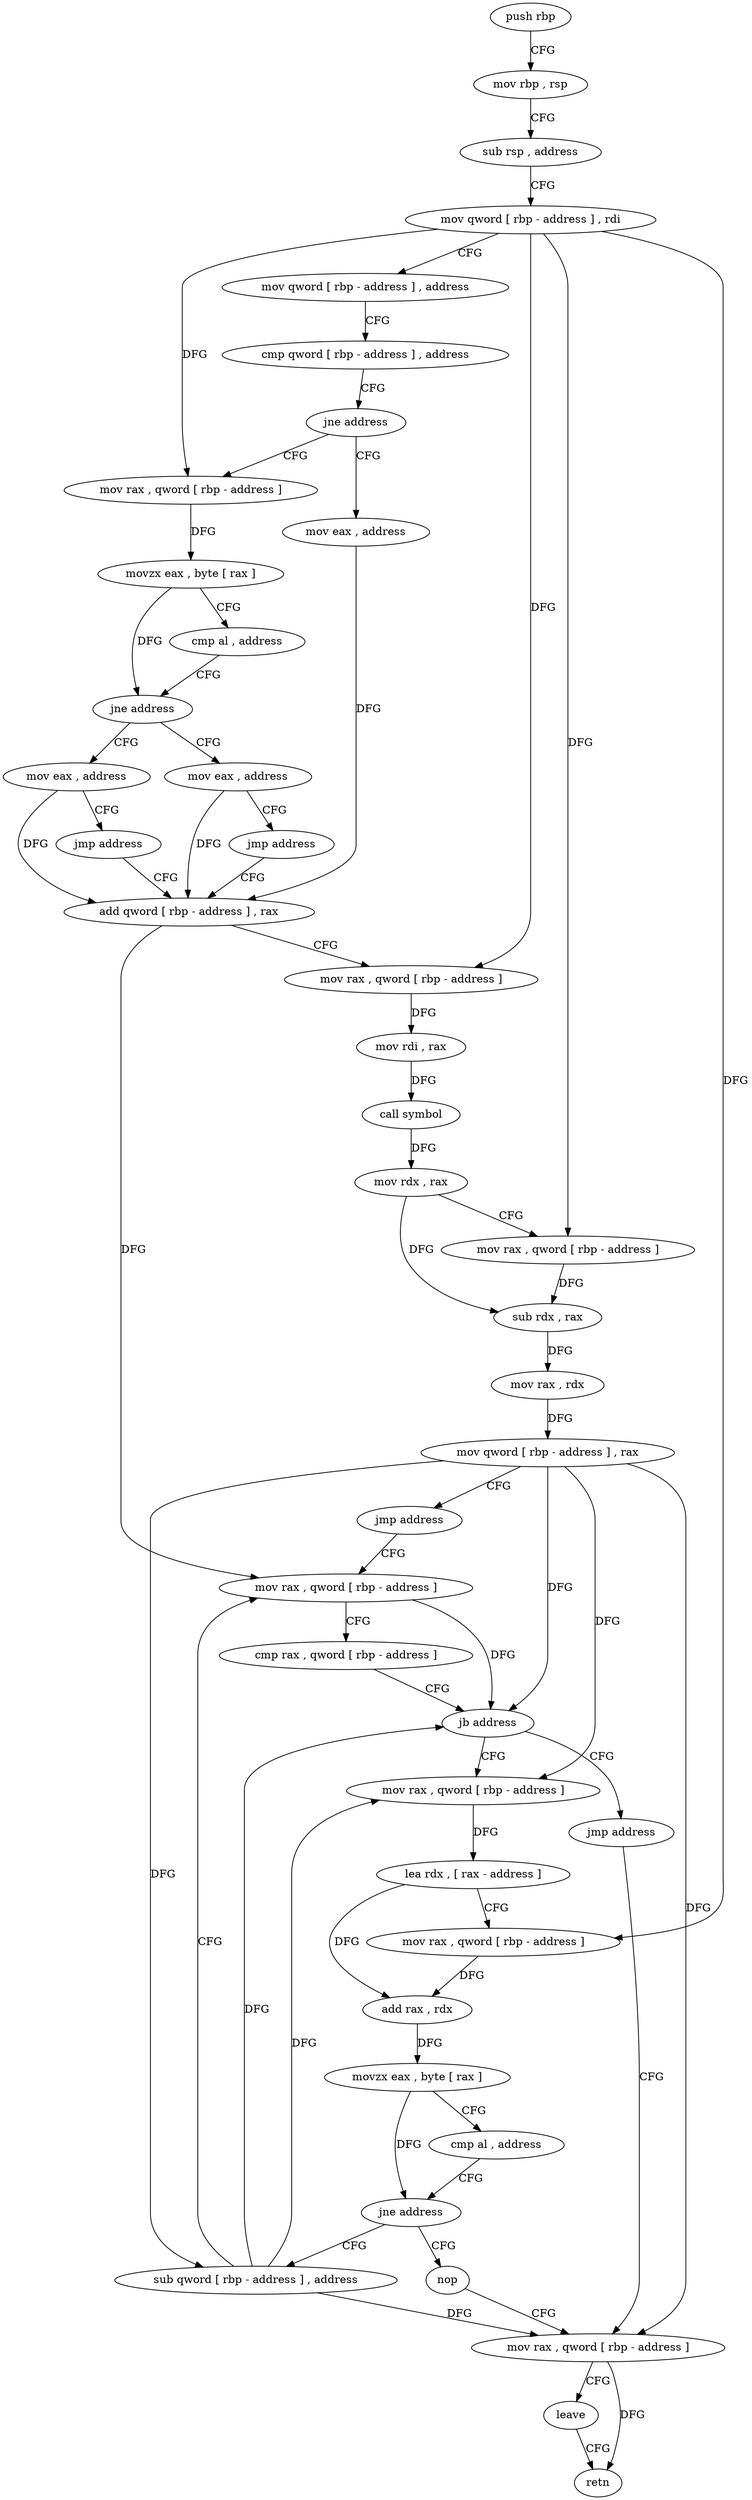 digraph "func" {
"4289624" [label = "push rbp" ]
"4289625" [label = "mov rbp , rsp" ]
"4289628" [label = "sub rsp , address" ]
"4289632" [label = "mov qword [ rbp - address ] , rdi" ]
"4289636" [label = "mov qword [ rbp - address ] , address" ]
"4289644" [label = "cmp qword [ rbp - address ] , address" ]
"4289649" [label = "jne address" ]
"4289676" [label = "mov eax , address" ]
"4289651" [label = "mov rax , qword [ rbp - address ]" ]
"4289681" [label = "add qword [ rbp - address ] , rax" ]
"4289655" [label = "movzx eax , byte [ rax ]" ]
"4289658" [label = "cmp al , address" ]
"4289660" [label = "jne address" ]
"4289669" [label = "mov eax , address" ]
"4289662" [label = "mov eax , address" ]
"4289743" [label = "mov rax , qword [ rbp - address ]" ]
"4289747" [label = "cmp rax , qword [ rbp - address ]" ]
"4289751" [label = "jb address" ]
"4289716" [label = "mov rax , qword [ rbp - address ]" ]
"4289753" [label = "jmp address" ]
"4289674" [label = "jmp address" ]
"4289667" [label = "jmp address" ]
"4289720" [label = "lea rdx , [ rax - address ]" ]
"4289724" [label = "mov rax , qword [ rbp - address ]" ]
"4289728" [label = "add rax , rdx" ]
"4289731" [label = "movzx eax , byte [ rax ]" ]
"4289734" [label = "cmp al , address" ]
"4289736" [label = "jne address" ]
"4289755" [label = "nop" ]
"4289738" [label = "sub qword [ rbp - address ] , address" ]
"4289756" [label = "mov rax , qword [ rbp - address ]" ]
"4289685" [label = "mov rax , qword [ rbp - address ]" ]
"4289689" [label = "mov rdi , rax" ]
"4289692" [label = "call symbol" ]
"4289697" [label = "mov rdx , rax" ]
"4289700" [label = "mov rax , qword [ rbp - address ]" ]
"4289704" [label = "sub rdx , rax" ]
"4289707" [label = "mov rax , rdx" ]
"4289710" [label = "mov qword [ rbp - address ] , rax" ]
"4289714" [label = "jmp address" ]
"4289760" [label = "leave" ]
"4289761" [label = "retn" ]
"4289624" -> "4289625" [ label = "CFG" ]
"4289625" -> "4289628" [ label = "CFG" ]
"4289628" -> "4289632" [ label = "CFG" ]
"4289632" -> "4289636" [ label = "CFG" ]
"4289632" -> "4289651" [ label = "DFG" ]
"4289632" -> "4289685" [ label = "DFG" ]
"4289632" -> "4289700" [ label = "DFG" ]
"4289632" -> "4289724" [ label = "DFG" ]
"4289636" -> "4289644" [ label = "CFG" ]
"4289644" -> "4289649" [ label = "CFG" ]
"4289649" -> "4289676" [ label = "CFG" ]
"4289649" -> "4289651" [ label = "CFG" ]
"4289676" -> "4289681" [ label = "DFG" ]
"4289651" -> "4289655" [ label = "DFG" ]
"4289681" -> "4289685" [ label = "CFG" ]
"4289681" -> "4289743" [ label = "DFG" ]
"4289655" -> "4289658" [ label = "CFG" ]
"4289655" -> "4289660" [ label = "DFG" ]
"4289658" -> "4289660" [ label = "CFG" ]
"4289660" -> "4289669" [ label = "CFG" ]
"4289660" -> "4289662" [ label = "CFG" ]
"4289669" -> "4289674" [ label = "CFG" ]
"4289669" -> "4289681" [ label = "DFG" ]
"4289662" -> "4289667" [ label = "CFG" ]
"4289662" -> "4289681" [ label = "DFG" ]
"4289743" -> "4289747" [ label = "CFG" ]
"4289743" -> "4289751" [ label = "DFG" ]
"4289747" -> "4289751" [ label = "CFG" ]
"4289751" -> "4289716" [ label = "CFG" ]
"4289751" -> "4289753" [ label = "CFG" ]
"4289716" -> "4289720" [ label = "DFG" ]
"4289753" -> "4289756" [ label = "CFG" ]
"4289674" -> "4289681" [ label = "CFG" ]
"4289667" -> "4289681" [ label = "CFG" ]
"4289720" -> "4289724" [ label = "CFG" ]
"4289720" -> "4289728" [ label = "DFG" ]
"4289724" -> "4289728" [ label = "DFG" ]
"4289728" -> "4289731" [ label = "DFG" ]
"4289731" -> "4289734" [ label = "CFG" ]
"4289731" -> "4289736" [ label = "DFG" ]
"4289734" -> "4289736" [ label = "CFG" ]
"4289736" -> "4289755" [ label = "CFG" ]
"4289736" -> "4289738" [ label = "CFG" ]
"4289755" -> "4289756" [ label = "CFG" ]
"4289738" -> "4289743" [ label = "CFG" ]
"4289738" -> "4289751" [ label = "DFG" ]
"4289738" -> "4289716" [ label = "DFG" ]
"4289738" -> "4289756" [ label = "DFG" ]
"4289756" -> "4289760" [ label = "CFG" ]
"4289756" -> "4289761" [ label = "DFG" ]
"4289685" -> "4289689" [ label = "DFG" ]
"4289689" -> "4289692" [ label = "DFG" ]
"4289692" -> "4289697" [ label = "DFG" ]
"4289697" -> "4289700" [ label = "CFG" ]
"4289697" -> "4289704" [ label = "DFG" ]
"4289700" -> "4289704" [ label = "DFG" ]
"4289704" -> "4289707" [ label = "DFG" ]
"4289707" -> "4289710" [ label = "DFG" ]
"4289710" -> "4289714" [ label = "CFG" ]
"4289710" -> "4289751" [ label = "DFG" ]
"4289710" -> "4289716" [ label = "DFG" ]
"4289710" -> "4289738" [ label = "DFG" ]
"4289710" -> "4289756" [ label = "DFG" ]
"4289714" -> "4289743" [ label = "CFG" ]
"4289760" -> "4289761" [ label = "CFG" ]
}
